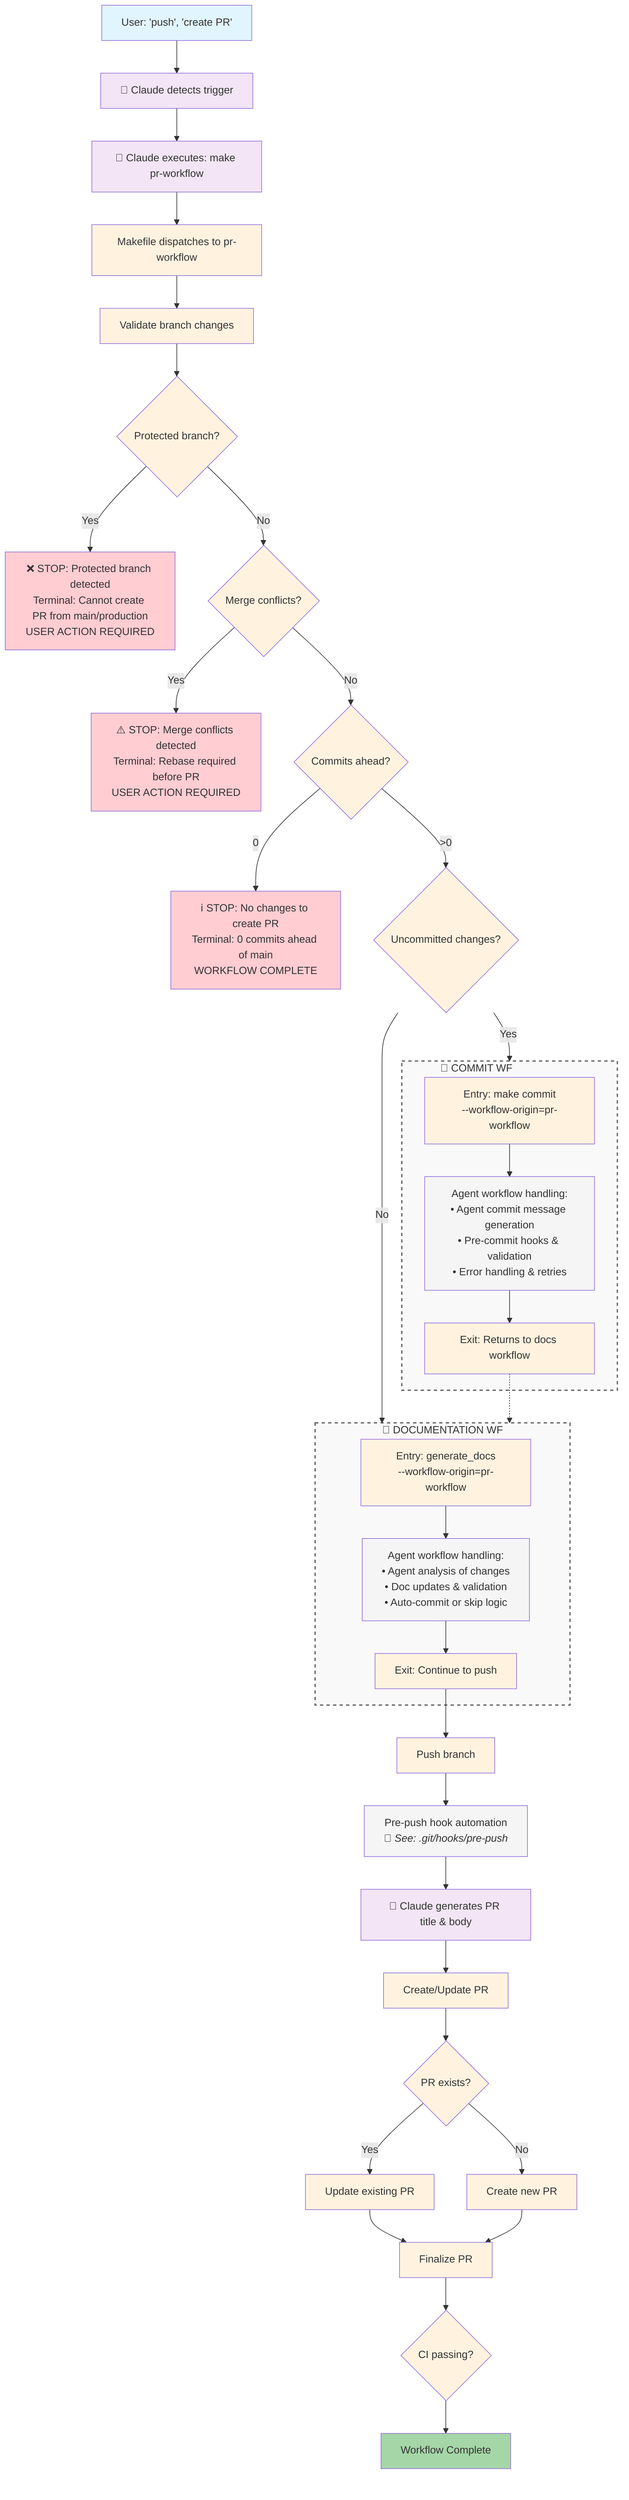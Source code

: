 flowchart TD
 subgraph CommitWorkflowBox["🤖  COMMIT WF<br>📄 <i>See: commit-workflow.mmd</i>"]
    direction TB
        CommitEntry["Entry: make commit<br>--workflow-origin=pr-workflow"]
        CommitBlackBox["Agent workflow handling:<br>• Agent commit message generation<br>• Pre-commit hooks &amp; validation<br>• Error handling &amp; retries"]
        CommitExit["Exit: Returns to docs workflow"]
  end
 subgraph DocsWorkflowBox["🤖  DOCUMENTATION WF<br>📄 <i>See: docs-workflow.sh</i>"]
    direction TB
        DocsEntry["Entry: generate_docs<br>--workflow-origin=pr-workflow"]
        DocsBlackBox["Agent workflow handling:<br>• Agent analysis of changes<br>• Doc updates &amp; validation<br>• Auto-commit or skip logic"]
        DocsExit["Exit: Continue to push"]
  end
    CommitEntry --> CommitBlackBox
    CommitBlackBox --> CommitExit
    DocsEntry --> DocsBlackBox
    DocsBlackBox --> DocsExit
    UserSays@{ label: "User: 'push', 'create PR'" } --> ClaudeDetects["🤖 Claude detects trigger"]
    ClaudeDetects --> ClaudeExec["🤖 Claude executes: make pr-workflow"]
    ClaudeExec --> MakefilePR["Makefile dispatches to pr-workflow"]
    MakefilePR --> ValidateChanges["Validate branch changes"]
    ValidateChanges --> CheckBranch{"Protected branch?"}
    CheckBranch -- Yes --> ProtectedStop["❌ STOP: Protected branch detected<br>Terminal: Cannot create PR from main/production<br>USER ACTION REQUIRED"]
    CheckBranch -- No --> CheckConflicts{"Merge conflicts?"}
    CheckConflicts -- Yes --> ConflictStop["⚠️ STOP: Merge conflicts detected<br>Terminal: Rebase required before PR<br>USER ACTION REQUIRED"]
    CheckConflicts -- No --> CheckCommits{"Commits ahead?"}
    CheckCommits -- 0 --> NoChangesStop["ℹ️ STOP: No changes to create PR<br>Terminal: 0 commits ahead of main<br>WORKFLOW COMPLETE"]
    CheckCommits -- >0 --> CheckUncommitted{"Uncommitted changes?"}
    CheckUncommitted -- Yes --> CommitWorkflowBox
    CheckUncommitted -- No --> DocsWorkflowBox
    CommitExit -.-> DocsWorkflowBox
    DocsExit --> PushBranch["Push branch"]
    PushBranch --> PrePushHook["Pre-push hook automation<br>📄 <i>See: .git/hooks/pre-push</i>"]
    PrePushHook --> GeneratePRBody["🤖 Claude generates PR title & body"]
    GeneratePRBody --> CreatePR["Create/Update PR"]
    CreatePR --> CheckExistingPR{"PR exists?"}
    CheckExistingPR -- Yes --> UpdatePR["Update existing PR"]
    CheckExistingPR -- No --> NewPR["Create new PR"]
    UpdatePR --> FinalizePR["Finalize PR"]
    NewPR --> FinalizePR
    FinalizePR --> CheckCI{"CI passing?"}
    CheckCI --> WorkflowComplete["Workflow Complete"]

    UserSays@{ shape: rect}
     CommitEntry:::automationStep
     CommitBlackBox:::blackBoxStep
     CommitExit:::automationStep
     DocsEntry:::automationStep
     DocsBlackBox:::blackBoxStep
     DocsExit:::automationStep
     UserSays:::userLayer
     ClaudeDetects:::agentLayer
     ClaudeExec:::agentLayer
     MakefilePR:::automationStep
     ValidateChanges:::automationStep
     CheckBranch:::automationStep
     ProtectedStop:::stopNode
     CheckConflicts:::automationStep
     ConflictStop:::stopNode
     CheckCommits:::automationStep
     NoChangesStop:::stopNode
     CheckUncommitted:::automationStep
     CommitWorkflowBox:::subgraphStyle
     DocsWorkflowBox:::subgraphStyle
     PushBranch:::automationStep
     PrePushHook:::blackBoxStep
     GeneratePRBody:::agentLayer
     CreatePR:::automationStep
     CheckExistingPR:::automationStep
     UpdatePR:::automationStep
     NewPR:::automationStep
     FinalizePR:::automationStep
     CheckCI:::automationStep
     WorkflowComplete:::successNode
    classDef userLayer fill:#e1f5fe
    classDef agentLayer fill:#f3e5f5
    classDef automationStep fill:#fff3e0
    classDef stopNode fill:#ffcdd2
    classDef blackBoxStep fill:#f5f5f5
    classDef successNode fill:#a5d6a7
    classDef subgraphStyle fill:#f9f9f9,stroke:#666,stroke-width:2px,stroke-dasharray: 5 5